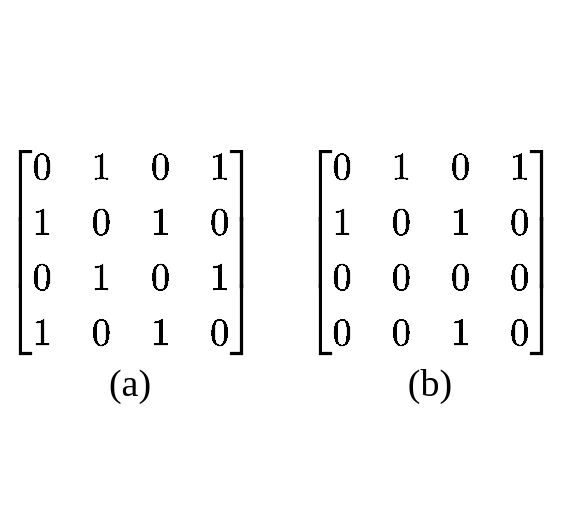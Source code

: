 <mxfile>
    <diagram id="mfv1DinRaUrT-yU_w88x" name="第 1 页">
        <mxGraphModel dx="933" dy="607" grid="1" gridSize="10" guides="1" tooltips="1" connect="1" arrows="1" fold="1" page="1" pageScale="1" pageWidth="827" pageHeight="1169" math="1" shadow="0">
            <root>
                <mxCell id="0"/>
                <mxCell id="1" parent="0"/>
                <mxCell id="6" value="&lt;font style=&quot;font-size: 19px;&quot; face=&quot;Times New Roman&quot;&gt;(a)&lt;/font&gt;" style="rounded=0;whiteSpace=wrap;html=1;container=1;verticalAlign=bottom;strokeColor=none;fontFamily=Times New Roman;fontSize=19;fillColor=none;" vertex="1" parent="1">
                    <mxGeometry x="120" y="280" width="130" height="140" as="geometry">
                        <mxRectangle x="177" y="190" width="50" height="40" as="alternateBounds"/>
                    </mxGeometry>
                </mxCell>
                <mxCell id="4" value="$$&#10;\begin{bmatrix}&#10;0 &amp;amp; 1 &amp;amp; 0 &amp;amp; 1 \\&#10;1 &amp;amp; 0 &amp;amp; 1 &amp;amp; 0 \\&#10;0 &amp;amp; 1 &amp;amp; 0 &amp;amp; 1 \\&#10;1 &amp;amp; 0 &amp;amp; 1 &amp;amp; 0&#10;\end{bmatrix}&#10;$$" style="text;html=1;strokeColor=none;fillColor=none;align=center;verticalAlign=middle;whiteSpace=wrap;rounded=0;fontSize=19;fontFamily=Times New Roman;" vertex="1" parent="6">
                    <mxGeometry x="5" width="120" height="120" as="geometry"/>
                </mxCell>
                <mxCell id="7" value="&lt;font style=&quot;font-size: 19px;&quot; face=&quot;Times New Roman&quot;&gt;(b)&lt;/font&gt;" style="rounded=0;whiteSpace=wrap;html=1;container=1;verticalAlign=bottom;strokeColor=none;fontFamily=Times New Roman;fontSize=19;fillColor=none;" vertex="1" parent="1">
                    <mxGeometry x="270" y="280" width="130" height="140" as="geometry">
                        <mxRectangle x="177" y="190" width="50" height="40" as="alternateBounds"/>
                    </mxGeometry>
                </mxCell>
                <mxCell id="5" value="$$&#10;\begin{bmatrix}&#10;0 &amp; 1 &amp; 0 &amp; 1 \\&#10;1 &amp; 0 &amp; 1 &amp; 0 \\&#10;0 &amp; 0 &amp; 0 &amp; 0 \\&#10;0 &amp; 0 &amp; 1 &amp; 0&#10;\end{bmatrix}&#10;$$" style="text;html=1;strokeColor=none;fillColor=none;align=center;verticalAlign=middle;whiteSpace=wrap;rounded=0;fontFamily=Times New Roman;fontSize=19;" vertex="1" parent="7">
                    <mxGeometry x="5" width="120" height="120" as="geometry"/>
                </mxCell>
            </root>
        </mxGraphModel>
    </diagram>
</mxfile>